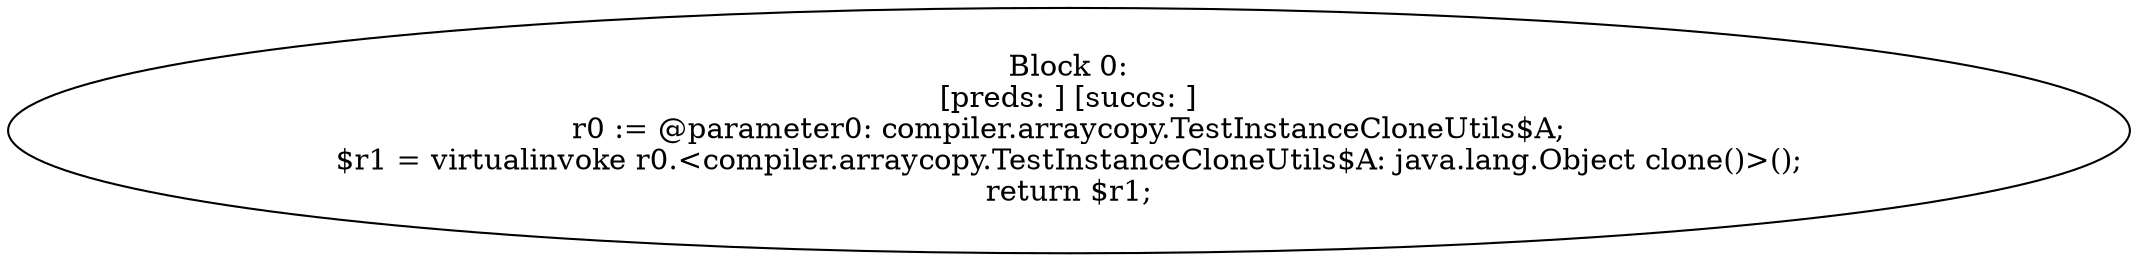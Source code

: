 digraph "unitGraph" {
    "Block 0:
[preds: ] [succs: ]
r0 := @parameter0: compiler.arraycopy.TestInstanceCloneUtils$A;
$r1 = virtualinvoke r0.<compiler.arraycopy.TestInstanceCloneUtils$A: java.lang.Object clone()>();
return $r1;
"
}
